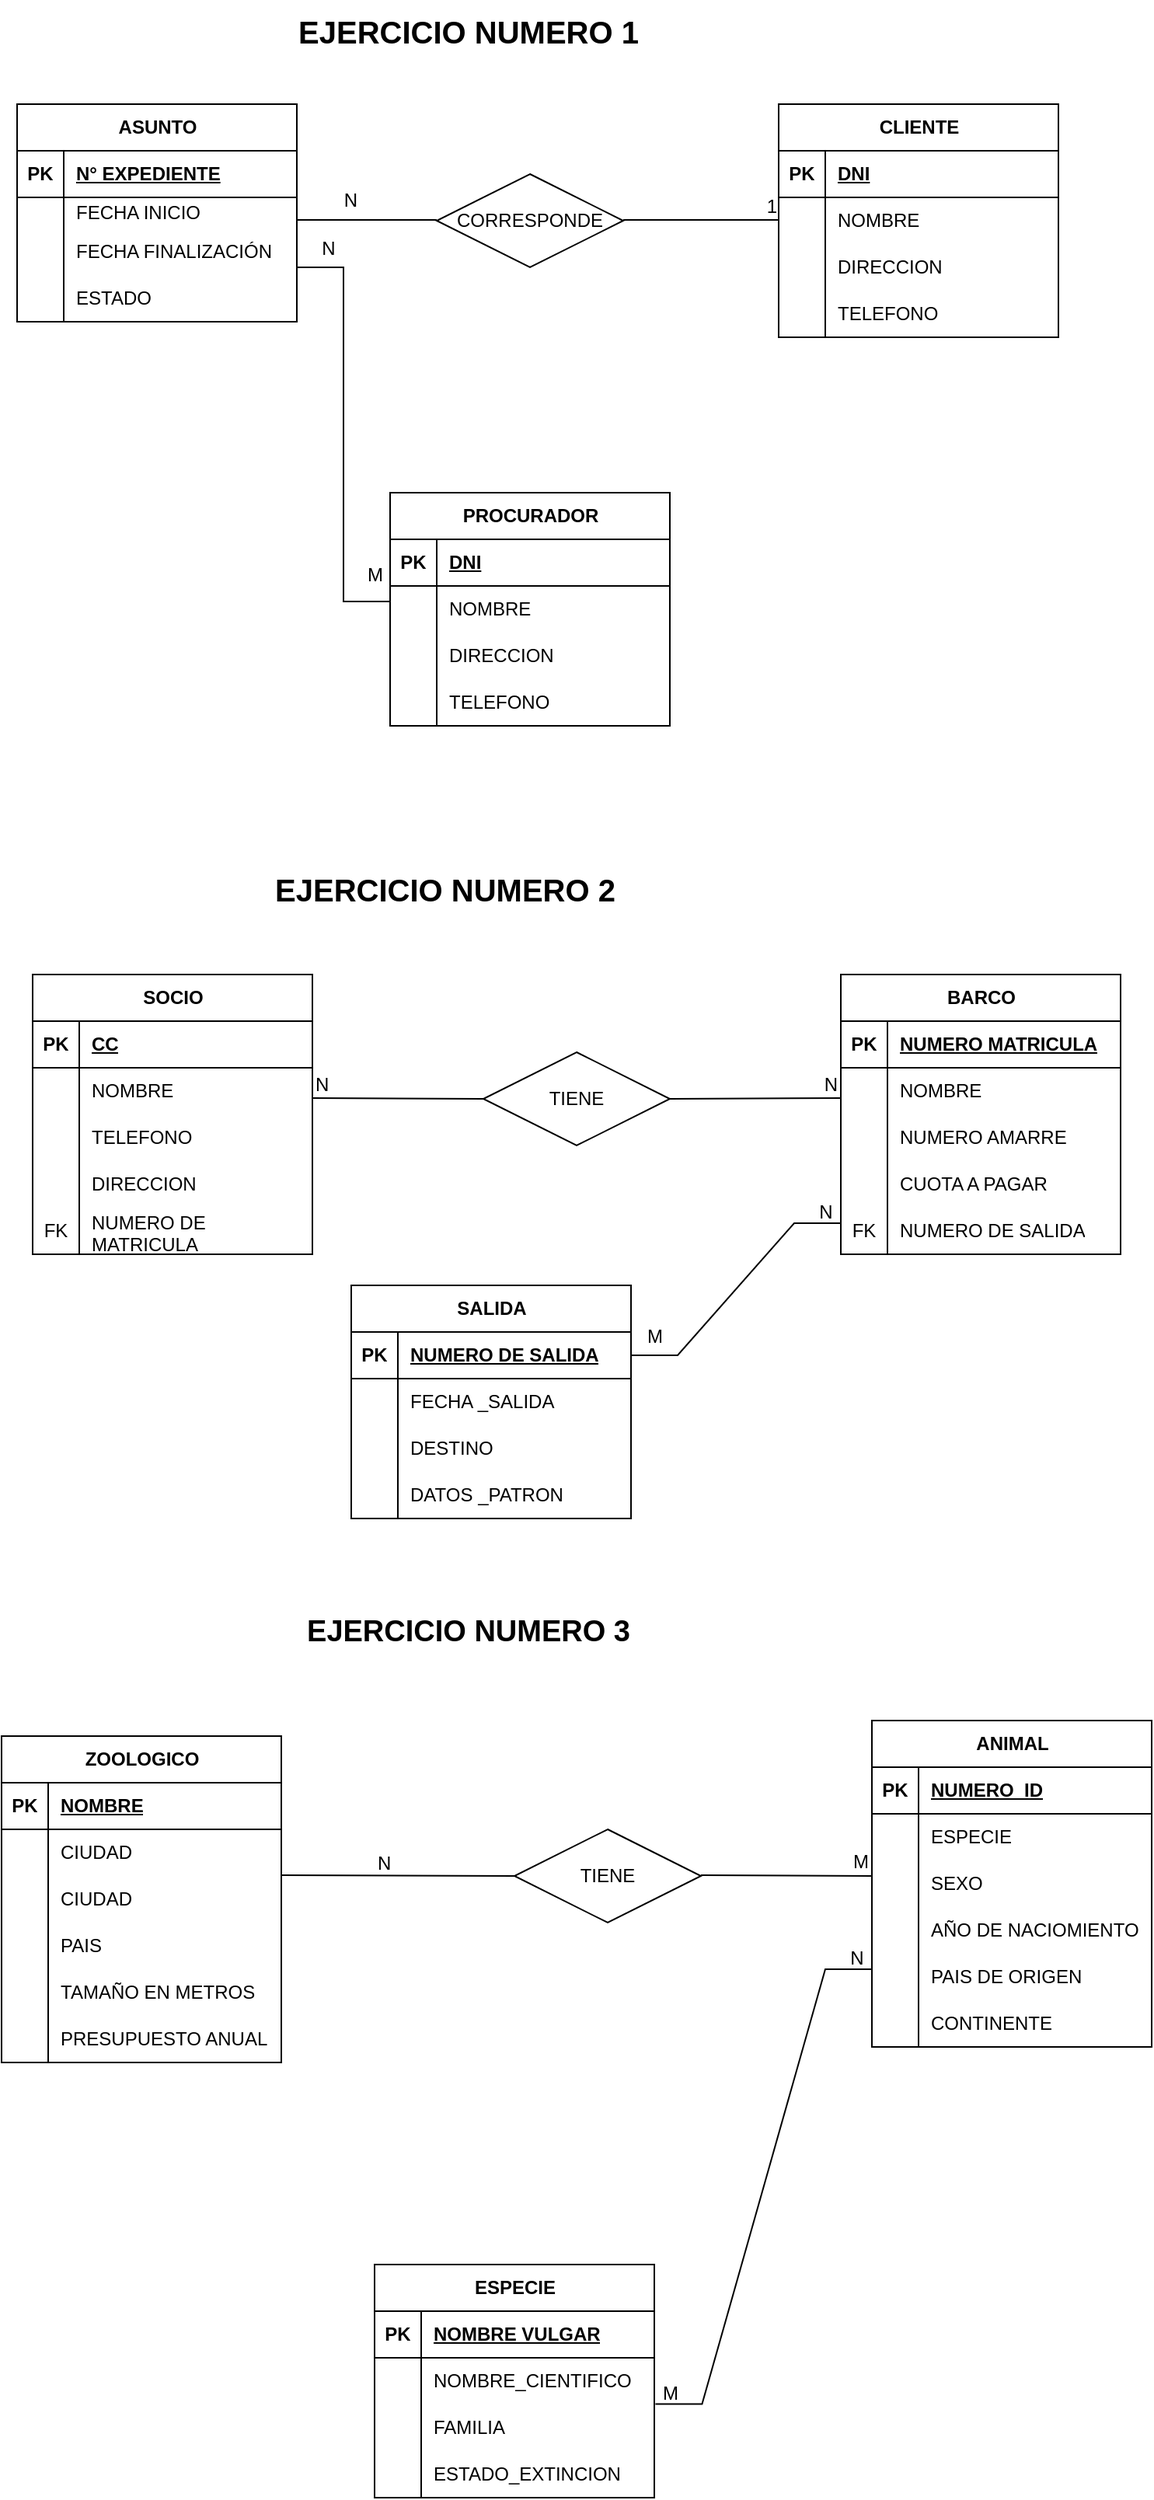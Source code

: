 <mxfile version="21.6.5" type="device">
  <diagram name="Página-1" id="8Vg2BTxRhBIkAAMGXUwK">
    <mxGraphModel dx="1036" dy="654" grid="1" gridSize="10" guides="1" tooltips="1" connect="1" arrows="1" fold="1" page="1" pageScale="1" pageWidth="827" pageHeight="1169" math="0" shadow="0">
      <root>
        <mxCell id="0" />
        <mxCell id="1" parent="0" />
        <mxCell id="9eZMDibTw0C1nm5k71TX-2" value="ASUNTO" style="shape=table;startSize=30;container=1;collapsible=1;childLayout=tableLayout;fixedRows=1;rowLines=0;fontStyle=1;align=center;resizeLast=1;html=1;" vertex="1" parent="1">
          <mxGeometry x="30" y="80" width="180" height="140" as="geometry" />
        </mxCell>
        <mxCell id="9eZMDibTw0C1nm5k71TX-3" value="" style="shape=tableRow;horizontal=0;startSize=0;swimlaneHead=0;swimlaneBody=0;fillColor=none;collapsible=0;dropTarget=0;points=[[0,0.5],[1,0.5]];portConstraint=eastwest;top=0;left=0;right=0;bottom=1;" vertex="1" parent="9eZMDibTw0C1nm5k71TX-2">
          <mxGeometry y="30" width="180" height="30" as="geometry" />
        </mxCell>
        <mxCell id="9eZMDibTw0C1nm5k71TX-4" value="PK" style="shape=partialRectangle;connectable=0;fillColor=none;top=0;left=0;bottom=0;right=0;fontStyle=1;overflow=hidden;whiteSpace=wrap;html=1;" vertex="1" parent="9eZMDibTw0C1nm5k71TX-3">
          <mxGeometry width="30" height="30" as="geometry">
            <mxRectangle width="30" height="30" as="alternateBounds" />
          </mxGeometry>
        </mxCell>
        <mxCell id="9eZMDibTw0C1nm5k71TX-5" value="N° EXPEDIENTE" style="shape=partialRectangle;connectable=0;fillColor=none;top=0;left=0;bottom=0;right=0;align=left;spacingLeft=6;fontStyle=5;overflow=hidden;whiteSpace=wrap;html=1;" vertex="1" parent="9eZMDibTw0C1nm5k71TX-3">
          <mxGeometry x="30" width="150" height="30" as="geometry">
            <mxRectangle width="150" height="30" as="alternateBounds" />
          </mxGeometry>
        </mxCell>
        <mxCell id="9eZMDibTw0C1nm5k71TX-6" value="" style="shape=tableRow;horizontal=0;startSize=0;swimlaneHead=0;swimlaneBody=0;fillColor=none;collapsible=0;dropTarget=0;points=[[0,0.5],[1,0.5]];portConstraint=eastwest;top=0;left=0;right=0;bottom=0;" vertex="1" parent="9eZMDibTw0C1nm5k71TX-2">
          <mxGeometry y="60" width="180" height="20" as="geometry" />
        </mxCell>
        <mxCell id="9eZMDibTw0C1nm5k71TX-7" value="" style="shape=partialRectangle;connectable=0;fillColor=none;top=0;left=0;bottom=0;right=0;editable=1;overflow=hidden;whiteSpace=wrap;html=1;" vertex="1" parent="9eZMDibTw0C1nm5k71TX-6">
          <mxGeometry width="30" height="20" as="geometry">
            <mxRectangle width="30" height="20" as="alternateBounds" />
          </mxGeometry>
        </mxCell>
        <mxCell id="9eZMDibTw0C1nm5k71TX-8" value="FECHA INICIO" style="shape=partialRectangle;connectable=0;fillColor=none;top=0;left=0;bottom=0;right=0;align=left;spacingLeft=6;overflow=hidden;whiteSpace=wrap;html=1;" vertex="1" parent="9eZMDibTw0C1nm5k71TX-6">
          <mxGeometry x="30" width="150" height="20" as="geometry">
            <mxRectangle width="150" height="20" as="alternateBounds" />
          </mxGeometry>
        </mxCell>
        <mxCell id="9eZMDibTw0C1nm5k71TX-9" value="" style="shape=tableRow;horizontal=0;startSize=0;swimlaneHead=0;swimlaneBody=0;fillColor=none;collapsible=0;dropTarget=0;points=[[0,0.5],[1,0.5]];portConstraint=eastwest;top=0;left=0;right=0;bottom=0;" vertex="1" parent="9eZMDibTw0C1nm5k71TX-2">
          <mxGeometry y="80" width="180" height="30" as="geometry" />
        </mxCell>
        <mxCell id="9eZMDibTw0C1nm5k71TX-10" value="" style="shape=partialRectangle;connectable=0;fillColor=none;top=0;left=0;bottom=0;right=0;editable=1;overflow=hidden;whiteSpace=wrap;html=1;" vertex="1" parent="9eZMDibTw0C1nm5k71TX-9">
          <mxGeometry width="30" height="30" as="geometry">
            <mxRectangle width="30" height="30" as="alternateBounds" />
          </mxGeometry>
        </mxCell>
        <mxCell id="9eZMDibTw0C1nm5k71TX-11" value="FECHA FINALIZACIÓN" style="shape=partialRectangle;connectable=0;fillColor=none;top=0;left=0;bottom=0;right=0;align=left;spacingLeft=6;overflow=hidden;whiteSpace=wrap;html=1;" vertex="1" parent="9eZMDibTw0C1nm5k71TX-9">
          <mxGeometry x="30" width="150" height="30" as="geometry">
            <mxRectangle width="150" height="30" as="alternateBounds" />
          </mxGeometry>
        </mxCell>
        <mxCell id="9eZMDibTw0C1nm5k71TX-12" value="" style="shape=tableRow;horizontal=0;startSize=0;swimlaneHead=0;swimlaneBody=0;fillColor=none;collapsible=0;dropTarget=0;points=[[0,0.5],[1,0.5]];portConstraint=eastwest;top=0;left=0;right=0;bottom=0;" vertex="1" parent="9eZMDibTw0C1nm5k71TX-2">
          <mxGeometry y="110" width="180" height="30" as="geometry" />
        </mxCell>
        <mxCell id="9eZMDibTw0C1nm5k71TX-13" value="" style="shape=partialRectangle;connectable=0;fillColor=none;top=0;left=0;bottom=0;right=0;editable=1;overflow=hidden;whiteSpace=wrap;html=1;" vertex="1" parent="9eZMDibTw0C1nm5k71TX-12">
          <mxGeometry width="30" height="30" as="geometry">
            <mxRectangle width="30" height="30" as="alternateBounds" />
          </mxGeometry>
        </mxCell>
        <mxCell id="9eZMDibTw0C1nm5k71TX-14" value="ESTADO" style="shape=partialRectangle;connectable=0;fillColor=none;top=0;left=0;bottom=0;right=0;align=left;spacingLeft=6;overflow=hidden;whiteSpace=wrap;html=1;" vertex="1" parent="9eZMDibTw0C1nm5k71TX-12">
          <mxGeometry x="30" width="150" height="30" as="geometry">
            <mxRectangle width="150" height="30" as="alternateBounds" />
          </mxGeometry>
        </mxCell>
        <mxCell id="9eZMDibTw0C1nm5k71TX-15" value="CORRESPONDE" style="shape=rhombus;perimeter=rhombusPerimeter;whiteSpace=wrap;html=1;align=center;" vertex="1" parent="1">
          <mxGeometry x="300" y="125" width="120" height="60" as="geometry" />
        </mxCell>
        <mxCell id="9eZMDibTw0C1nm5k71TX-16" value="CLIENTE" style="shape=table;startSize=30;container=1;collapsible=1;childLayout=tableLayout;fixedRows=1;rowLines=0;fontStyle=1;align=center;resizeLast=1;html=1;" vertex="1" parent="1">
          <mxGeometry x="520" y="80" width="180" height="150" as="geometry" />
        </mxCell>
        <mxCell id="9eZMDibTw0C1nm5k71TX-17" value="" style="shape=tableRow;horizontal=0;startSize=0;swimlaneHead=0;swimlaneBody=0;fillColor=none;collapsible=0;dropTarget=0;points=[[0,0.5],[1,0.5]];portConstraint=eastwest;top=0;left=0;right=0;bottom=1;" vertex="1" parent="9eZMDibTw0C1nm5k71TX-16">
          <mxGeometry y="30" width="180" height="30" as="geometry" />
        </mxCell>
        <mxCell id="9eZMDibTw0C1nm5k71TX-18" value="PK" style="shape=partialRectangle;connectable=0;fillColor=none;top=0;left=0;bottom=0;right=0;fontStyle=1;overflow=hidden;whiteSpace=wrap;html=1;" vertex="1" parent="9eZMDibTw0C1nm5k71TX-17">
          <mxGeometry width="30" height="30" as="geometry">
            <mxRectangle width="30" height="30" as="alternateBounds" />
          </mxGeometry>
        </mxCell>
        <mxCell id="9eZMDibTw0C1nm5k71TX-19" value="DNI" style="shape=partialRectangle;connectable=0;fillColor=none;top=0;left=0;bottom=0;right=0;align=left;spacingLeft=6;fontStyle=5;overflow=hidden;whiteSpace=wrap;html=1;" vertex="1" parent="9eZMDibTw0C1nm5k71TX-17">
          <mxGeometry x="30" width="150" height="30" as="geometry">
            <mxRectangle width="150" height="30" as="alternateBounds" />
          </mxGeometry>
        </mxCell>
        <mxCell id="9eZMDibTw0C1nm5k71TX-20" value="" style="shape=tableRow;horizontal=0;startSize=0;swimlaneHead=0;swimlaneBody=0;fillColor=none;collapsible=0;dropTarget=0;points=[[0,0.5],[1,0.5]];portConstraint=eastwest;top=0;left=0;right=0;bottom=0;" vertex="1" parent="9eZMDibTw0C1nm5k71TX-16">
          <mxGeometry y="60" width="180" height="30" as="geometry" />
        </mxCell>
        <mxCell id="9eZMDibTw0C1nm5k71TX-21" value="" style="shape=partialRectangle;connectable=0;fillColor=none;top=0;left=0;bottom=0;right=0;editable=1;overflow=hidden;whiteSpace=wrap;html=1;" vertex="1" parent="9eZMDibTw0C1nm5k71TX-20">
          <mxGeometry width="30" height="30" as="geometry">
            <mxRectangle width="30" height="30" as="alternateBounds" />
          </mxGeometry>
        </mxCell>
        <mxCell id="9eZMDibTw0C1nm5k71TX-22" value="NOMBRE" style="shape=partialRectangle;connectable=0;fillColor=none;top=0;left=0;bottom=0;right=0;align=left;spacingLeft=6;overflow=hidden;whiteSpace=wrap;html=1;" vertex="1" parent="9eZMDibTw0C1nm5k71TX-20">
          <mxGeometry x="30" width="150" height="30" as="geometry">
            <mxRectangle width="150" height="30" as="alternateBounds" />
          </mxGeometry>
        </mxCell>
        <mxCell id="9eZMDibTw0C1nm5k71TX-23" value="" style="shape=tableRow;horizontal=0;startSize=0;swimlaneHead=0;swimlaneBody=0;fillColor=none;collapsible=0;dropTarget=0;points=[[0,0.5],[1,0.5]];portConstraint=eastwest;top=0;left=0;right=0;bottom=0;" vertex="1" parent="9eZMDibTw0C1nm5k71TX-16">
          <mxGeometry y="90" width="180" height="30" as="geometry" />
        </mxCell>
        <mxCell id="9eZMDibTw0C1nm5k71TX-24" value="" style="shape=partialRectangle;connectable=0;fillColor=none;top=0;left=0;bottom=0;right=0;editable=1;overflow=hidden;whiteSpace=wrap;html=1;" vertex="1" parent="9eZMDibTw0C1nm5k71TX-23">
          <mxGeometry width="30" height="30" as="geometry">
            <mxRectangle width="30" height="30" as="alternateBounds" />
          </mxGeometry>
        </mxCell>
        <mxCell id="9eZMDibTw0C1nm5k71TX-25" value="DIRECCION" style="shape=partialRectangle;connectable=0;fillColor=none;top=0;left=0;bottom=0;right=0;align=left;spacingLeft=6;overflow=hidden;whiteSpace=wrap;html=1;" vertex="1" parent="9eZMDibTw0C1nm5k71TX-23">
          <mxGeometry x="30" width="150" height="30" as="geometry">
            <mxRectangle width="150" height="30" as="alternateBounds" />
          </mxGeometry>
        </mxCell>
        <mxCell id="9eZMDibTw0C1nm5k71TX-26" value="" style="shape=tableRow;horizontal=0;startSize=0;swimlaneHead=0;swimlaneBody=0;fillColor=none;collapsible=0;dropTarget=0;points=[[0,0.5],[1,0.5]];portConstraint=eastwest;top=0;left=0;right=0;bottom=0;" vertex="1" parent="9eZMDibTw0C1nm5k71TX-16">
          <mxGeometry y="120" width="180" height="30" as="geometry" />
        </mxCell>
        <mxCell id="9eZMDibTw0C1nm5k71TX-27" value="" style="shape=partialRectangle;connectable=0;fillColor=none;top=0;left=0;bottom=0;right=0;editable=1;overflow=hidden;whiteSpace=wrap;html=1;" vertex="1" parent="9eZMDibTw0C1nm5k71TX-26">
          <mxGeometry width="30" height="30" as="geometry">
            <mxRectangle width="30" height="30" as="alternateBounds" />
          </mxGeometry>
        </mxCell>
        <mxCell id="9eZMDibTw0C1nm5k71TX-28" value="TELEFONO" style="shape=partialRectangle;connectable=0;fillColor=none;top=0;left=0;bottom=0;right=0;align=left;spacingLeft=6;overflow=hidden;whiteSpace=wrap;html=1;" vertex="1" parent="9eZMDibTw0C1nm5k71TX-26">
          <mxGeometry x="30" width="150" height="30" as="geometry">
            <mxRectangle width="150" height="30" as="alternateBounds" />
          </mxGeometry>
        </mxCell>
        <mxCell id="9eZMDibTw0C1nm5k71TX-29" value="PROCURADOR" style="shape=table;startSize=30;container=1;collapsible=1;childLayout=tableLayout;fixedRows=1;rowLines=0;fontStyle=1;align=center;resizeLast=1;html=1;" vertex="1" parent="1">
          <mxGeometry x="270" y="330" width="180" height="150" as="geometry" />
        </mxCell>
        <mxCell id="9eZMDibTw0C1nm5k71TX-30" value="" style="shape=tableRow;horizontal=0;startSize=0;swimlaneHead=0;swimlaneBody=0;fillColor=none;collapsible=0;dropTarget=0;points=[[0,0.5],[1,0.5]];portConstraint=eastwest;top=0;left=0;right=0;bottom=1;" vertex="1" parent="9eZMDibTw0C1nm5k71TX-29">
          <mxGeometry y="30" width="180" height="30" as="geometry" />
        </mxCell>
        <mxCell id="9eZMDibTw0C1nm5k71TX-31" value="PK" style="shape=partialRectangle;connectable=0;fillColor=none;top=0;left=0;bottom=0;right=0;fontStyle=1;overflow=hidden;whiteSpace=wrap;html=1;" vertex="1" parent="9eZMDibTw0C1nm5k71TX-30">
          <mxGeometry width="30" height="30" as="geometry">
            <mxRectangle width="30" height="30" as="alternateBounds" />
          </mxGeometry>
        </mxCell>
        <mxCell id="9eZMDibTw0C1nm5k71TX-32" value="DNI" style="shape=partialRectangle;connectable=0;fillColor=none;top=0;left=0;bottom=0;right=0;align=left;spacingLeft=6;fontStyle=5;overflow=hidden;whiteSpace=wrap;html=1;" vertex="1" parent="9eZMDibTw0C1nm5k71TX-30">
          <mxGeometry x="30" width="150" height="30" as="geometry">
            <mxRectangle width="150" height="30" as="alternateBounds" />
          </mxGeometry>
        </mxCell>
        <mxCell id="9eZMDibTw0C1nm5k71TX-33" value="" style="shape=tableRow;horizontal=0;startSize=0;swimlaneHead=0;swimlaneBody=0;fillColor=none;collapsible=0;dropTarget=0;points=[[0,0.5],[1,0.5]];portConstraint=eastwest;top=0;left=0;right=0;bottom=0;" vertex="1" parent="9eZMDibTw0C1nm5k71TX-29">
          <mxGeometry y="60" width="180" height="30" as="geometry" />
        </mxCell>
        <mxCell id="9eZMDibTw0C1nm5k71TX-34" value="" style="shape=partialRectangle;connectable=0;fillColor=none;top=0;left=0;bottom=0;right=0;editable=1;overflow=hidden;whiteSpace=wrap;html=1;" vertex="1" parent="9eZMDibTw0C1nm5k71TX-33">
          <mxGeometry width="30" height="30" as="geometry">
            <mxRectangle width="30" height="30" as="alternateBounds" />
          </mxGeometry>
        </mxCell>
        <mxCell id="9eZMDibTw0C1nm5k71TX-35" value="NOMBRE" style="shape=partialRectangle;connectable=0;fillColor=none;top=0;left=0;bottom=0;right=0;align=left;spacingLeft=6;overflow=hidden;whiteSpace=wrap;html=1;" vertex="1" parent="9eZMDibTw0C1nm5k71TX-33">
          <mxGeometry x="30" width="150" height="30" as="geometry">
            <mxRectangle width="150" height="30" as="alternateBounds" />
          </mxGeometry>
        </mxCell>
        <mxCell id="9eZMDibTw0C1nm5k71TX-36" value="" style="shape=tableRow;horizontal=0;startSize=0;swimlaneHead=0;swimlaneBody=0;fillColor=none;collapsible=0;dropTarget=0;points=[[0,0.5],[1,0.5]];portConstraint=eastwest;top=0;left=0;right=0;bottom=0;" vertex="1" parent="9eZMDibTw0C1nm5k71TX-29">
          <mxGeometry y="90" width="180" height="30" as="geometry" />
        </mxCell>
        <mxCell id="9eZMDibTw0C1nm5k71TX-37" value="" style="shape=partialRectangle;connectable=0;fillColor=none;top=0;left=0;bottom=0;right=0;editable=1;overflow=hidden;whiteSpace=wrap;html=1;" vertex="1" parent="9eZMDibTw0C1nm5k71TX-36">
          <mxGeometry width="30" height="30" as="geometry">
            <mxRectangle width="30" height="30" as="alternateBounds" />
          </mxGeometry>
        </mxCell>
        <mxCell id="9eZMDibTw0C1nm5k71TX-38" value="DIRECCION" style="shape=partialRectangle;connectable=0;fillColor=none;top=0;left=0;bottom=0;right=0;align=left;spacingLeft=6;overflow=hidden;whiteSpace=wrap;html=1;" vertex="1" parent="9eZMDibTw0C1nm5k71TX-36">
          <mxGeometry x="30" width="150" height="30" as="geometry">
            <mxRectangle width="150" height="30" as="alternateBounds" />
          </mxGeometry>
        </mxCell>
        <mxCell id="9eZMDibTw0C1nm5k71TX-39" value="" style="shape=tableRow;horizontal=0;startSize=0;swimlaneHead=0;swimlaneBody=0;fillColor=none;collapsible=0;dropTarget=0;points=[[0,0.5],[1,0.5]];portConstraint=eastwest;top=0;left=0;right=0;bottom=0;" vertex="1" parent="9eZMDibTw0C1nm5k71TX-29">
          <mxGeometry y="120" width="180" height="30" as="geometry" />
        </mxCell>
        <mxCell id="9eZMDibTw0C1nm5k71TX-40" value="" style="shape=partialRectangle;connectable=0;fillColor=none;top=0;left=0;bottom=0;right=0;editable=1;overflow=hidden;whiteSpace=wrap;html=1;" vertex="1" parent="9eZMDibTw0C1nm5k71TX-39">
          <mxGeometry width="30" height="30" as="geometry">
            <mxRectangle width="30" height="30" as="alternateBounds" />
          </mxGeometry>
        </mxCell>
        <mxCell id="9eZMDibTw0C1nm5k71TX-41" value="TELEFONO" style="shape=partialRectangle;connectable=0;fillColor=none;top=0;left=0;bottom=0;right=0;align=left;spacingLeft=6;overflow=hidden;whiteSpace=wrap;html=1;" vertex="1" parent="9eZMDibTw0C1nm5k71TX-39">
          <mxGeometry x="30" width="150" height="30" as="geometry">
            <mxRectangle width="150" height="30" as="alternateBounds" />
          </mxGeometry>
        </mxCell>
        <mxCell id="9eZMDibTw0C1nm5k71TX-45" value="" style="endArrow=none;html=1;rounded=0;" edge="1" parent="1">
          <mxGeometry relative="1" as="geometry">
            <mxPoint x="210" y="154.5" as="sourcePoint" />
            <mxPoint x="300" y="154.5" as="targetPoint" />
          </mxGeometry>
        </mxCell>
        <mxCell id="9eZMDibTw0C1nm5k71TX-46" value="N" style="resizable=0;html=1;whiteSpace=wrap;align=right;verticalAlign=bottom;" connectable="0" vertex="1" parent="9eZMDibTw0C1nm5k71TX-45">
          <mxGeometry x="1" relative="1" as="geometry">
            <mxPoint x="-50" y="-4" as="offset" />
          </mxGeometry>
        </mxCell>
        <mxCell id="9eZMDibTw0C1nm5k71TX-47" value="" style="endArrow=none;html=1;rounded=0;" edge="1" parent="1">
          <mxGeometry relative="1" as="geometry">
            <mxPoint x="420" y="154.5" as="sourcePoint" />
            <mxPoint x="520" y="154.5" as="targetPoint" />
          </mxGeometry>
        </mxCell>
        <mxCell id="9eZMDibTw0C1nm5k71TX-48" value="1" style="resizable=0;html=1;whiteSpace=wrap;align=right;verticalAlign=bottom;" connectable="0" vertex="1" parent="9eZMDibTw0C1nm5k71TX-47">
          <mxGeometry x="1" relative="1" as="geometry" />
        </mxCell>
        <mxCell id="9eZMDibTw0C1nm5k71TX-54" value="" style="edgeStyle=entityRelationEdgeStyle;fontSize=12;html=1;endArrow=none;startArrow=none;rounded=0;exitX=1.02;exitY=0.82;exitDx=0;exitDy=0;exitPerimeter=0;startFill=0;endFill=0;" edge="1" parent="1">
          <mxGeometry width="100" height="100" relative="1" as="geometry">
            <mxPoint x="210.0" y="185.0" as="sourcePoint" />
            <mxPoint x="270" y="400" as="targetPoint" />
            <Array as="points">
              <mxPoint x="226.4" y="175" />
              <mxPoint x="230" y="290" />
              <mxPoint x="240" y="285" />
              <mxPoint x="240" y="395" />
              <mxPoint x="230" y="235" />
              <mxPoint x="230" y="285" />
              <mxPoint x="250" y="395" />
            </Array>
          </mxGeometry>
        </mxCell>
        <mxCell id="9eZMDibTw0C1nm5k71TX-58" value="N" style="text;html=1;align=center;verticalAlign=middle;resizable=0;points=[];autosize=1;strokeColor=none;fillColor=none;" vertex="1" parent="1">
          <mxGeometry x="215" y="158" width="30" height="30" as="geometry" />
        </mxCell>
        <mxCell id="9eZMDibTw0C1nm5k71TX-59" value="M" style="text;html=1;align=center;verticalAlign=middle;resizable=0;points=[];autosize=1;strokeColor=none;fillColor=none;" vertex="1" parent="1">
          <mxGeometry x="245" y="368" width="30" height="30" as="geometry" />
        </mxCell>
        <mxCell id="9eZMDibTw0C1nm5k71TX-61" value="&lt;b style=&quot;font-size: 20px;&quot;&gt;&lt;font style=&quot;font-size: 20px;&quot;&gt;EJERCICIO NUMERO 1&lt;/font&gt;&lt;/b&gt;" style="text;html=1;align=center;verticalAlign=middle;resizable=0;points=[];autosize=1;strokeColor=none;fillColor=none;fontSize=20;" vertex="1" parent="1">
          <mxGeometry x="200" y="13" width="240" height="40" as="geometry" />
        </mxCell>
        <mxCell id="9eZMDibTw0C1nm5k71TX-63" value="&lt;b style=&quot;font-size: 20px;&quot;&gt;&lt;font style=&quot;font-size: 20px;&quot;&gt;EJERCICIO NUMERO 2&lt;/font&gt;&lt;/b&gt;" style="text;html=1;align=center;verticalAlign=middle;resizable=0;points=[];autosize=1;strokeColor=none;fillColor=none;fontSize=20;" vertex="1" parent="1">
          <mxGeometry x="185" y="565" width="240" height="40" as="geometry" />
        </mxCell>
        <mxCell id="9eZMDibTw0C1nm5k71TX-68" value="SOCIO" style="shape=table;startSize=30;container=1;collapsible=1;childLayout=tableLayout;fixedRows=1;rowLines=0;fontStyle=1;align=center;resizeLast=1;html=1;" vertex="1" parent="1">
          <mxGeometry x="40" y="640" width="180" height="180" as="geometry" />
        </mxCell>
        <mxCell id="9eZMDibTw0C1nm5k71TX-69" value="" style="shape=tableRow;horizontal=0;startSize=0;swimlaneHead=0;swimlaneBody=0;fillColor=none;collapsible=0;dropTarget=0;points=[[0,0.5],[1,0.5]];portConstraint=eastwest;top=0;left=0;right=0;bottom=1;" vertex="1" parent="9eZMDibTw0C1nm5k71TX-68">
          <mxGeometry y="30" width="180" height="30" as="geometry" />
        </mxCell>
        <mxCell id="9eZMDibTw0C1nm5k71TX-70" value="PK" style="shape=partialRectangle;connectable=0;fillColor=none;top=0;left=0;bottom=0;right=0;fontStyle=1;overflow=hidden;whiteSpace=wrap;html=1;" vertex="1" parent="9eZMDibTw0C1nm5k71TX-69">
          <mxGeometry width="30" height="30" as="geometry">
            <mxRectangle width="30" height="30" as="alternateBounds" />
          </mxGeometry>
        </mxCell>
        <mxCell id="9eZMDibTw0C1nm5k71TX-71" value="CC" style="shape=partialRectangle;connectable=0;fillColor=none;top=0;left=0;bottom=0;right=0;align=left;spacingLeft=6;fontStyle=5;overflow=hidden;whiteSpace=wrap;html=1;" vertex="1" parent="9eZMDibTw0C1nm5k71TX-69">
          <mxGeometry x="30" width="150" height="30" as="geometry">
            <mxRectangle width="150" height="30" as="alternateBounds" />
          </mxGeometry>
        </mxCell>
        <mxCell id="9eZMDibTw0C1nm5k71TX-72" value="" style="shape=tableRow;horizontal=0;startSize=0;swimlaneHead=0;swimlaneBody=0;fillColor=none;collapsible=0;dropTarget=0;points=[[0,0.5],[1,0.5]];portConstraint=eastwest;top=0;left=0;right=0;bottom=0;" vertex="1" parent="9eZMDibTw0C1nm5k71TX-68">
          <mxGeometry y="60" width="180" height="30" as="geometry" />
        </mxCell>
        <mxCell id="9eZMDibTw0C1nm5k71TX-73" value="" style="shape=partialRectangle;connectable=0;fillColor=none;top=0;left=0;bottom=0;right=0;editable=1;overflow=hidden;whiteSpace=wrap;html=1;" vertex="1" parent="9eZMDibTw0C1nm5k71TX-72">
          <mxGeometry width="30" height="30" as="geometry">
            <mxRectangle width="30" height="30" as="alternateBounds" />
          </mxGeometry>
        </mxCell>
        <mxCell id="9eZMDibTw0C1nm5k71TX-74" value="NOMBRE" style="shape=partialRectangle;connectable=0;fillColor=none;top=0;left=0;bottom=0;right=0;align=left;spacingLeft=6;overflow=hidden;whiteSpace=wrap;html=1;" vertex="1" parent="9eZMDibTw0C1nm5k71TX-72">
          <mxGeometry x="30" width="150" height="30" as="geometry">
            <mxRectangle width="150" height="30" as="alternateBounds" />
          </mxGeometry>
        </mxCell>
        <mxCell id="9eZMDibTw0C1nm5k71TX-75" value="" style="shape=tableRow;horizontal=0;startSize=0;swimlaneHead=0;swimlaneBody=0;fillColor=none;collapsible=0;dropTarget=0;points=[[0,0.5],[1,0.5]];portConstraint=eastwest;top=0;left=0;right=0;bottom=0;" vertex="1" parent="9eZMDibTw0C1nm5k71TX-68">
          <mxGeometry y="90" width="180" height="30" as="geometry" />
        </mxCell>
        <mxCell id="9eZMDibTw0C1nm5k71TX-76" value="" style="shape=partialRectangle;connectable=0;fillColor=none;top=0;left=0;bottom=0;right=0;editable=1;overflow=hidden;whiteSpace=wrap;html=1;" vertex="1" parent="9eZMDibTw0C1nm5k71TX-75">
          <mxGeometry width="30" height="30" as="geometry">
            <mxRectangle width="30" height="30" as="alternateBounds" />
          </mxGeometry>
        </mxCell>
        <mxCell id="9eZMDibTw0C1nm5k71TX-77" value="TELEFONO" style="shape=partialRectangle;connectable=0;fillColor=none;top=0;left=0;bottom=0;right=0;align=left;spacingLeft=6;overflow=hidden;whiteSpace=wrap;html=1;" vertex="1" parent="9eZMDibTw0C1nm5k71TX-75">
          <mxGeometry x="30" width="150" height="30" as="geometry">
            <mxRectangle width="150" height="30" as="alternateBounds" />
          </mxGeometry>
        </mxCell>
        <mxCell id="9eZMDibTw0C1nm5k71TX-124" value="" style="shape=tableRow;horizontal=0;startSize=0;swimlaneHead=0;swimlaneBody=0;fillColor=none;collapsible=0;dropTarget=0;points=[[0,0.5],[1,0.5]];portConstraint=eastwest;top=0;left=0;right=0;bottom=0;" vertex="1" parent="9eZMDibTw0C1nm5k71TX-68">
          <mxGeometry y="120" width="180" height="30" as="geometry" />
        </mxCell>
        <mxCell id="9eZMDibTw0C1nm5k71TX-125" value="" style="shape=partialRectangle;connectable=0;fillColor=none;top=0;left=0;bottom=0;right=0;editable=1;overflow=hidden;whiteSpace=wrap;html=1;" vertex="1" parent="9eZMDibTw0C1nm5k71TX-124">
          <mxGeometry width="30" height="30" as="geometry">
            <mxRectangle width="30" height="30" as="alternateBounds" />
          </mxGeometry>
        </mxCell>
        <mxCell id="9eZMDibTw0C1nm5k71TX-126" value="DIRECCION&lt;br&gt;" style="shape=partialRectangle;connectable=0;fillColor=none;top=0;left=0;bottom=0;right=0;align=left;spacingLeft=6;overflow=hidden;whiteSpace=wrap;html=1;" vertex="1" parent="9eZMDibTw0C1nm5k71TX-124">
          <mxGeometry x="30" width="150" height="30" as="geometry">
            <mxRectangle width="150" height="30" as="alternateBounds" />
          </mxGeometry>
        </mxCell>
        <mxCell id="9eZMDibTw0C1nm5k71TX-78" value="" style="shape=tableRow;horizontal=0;startSize=0;swimlaneHead=0;swimlaneBody=0;fillColor=none;collapsible=0;dropTarget=0;points=[[0,0.5],[1,0.5]];portConstraint=eastwest;top=0;left=0;right=0;bottom=0;" vertex="1" parent="9eZMDibTw0C1nm5k71TX-68">
          <mxGeometry y="150" width="180" height="30" as="geometry" />
        </mxCell>
        <mxCell id="9eZMDibTw0C1nm5k71TX-79" value="FK" style="shape=partialRectangle;connectable=0;fillColor=none;top=0;left=0;bottom=0;right=0;editable=1;overflow=hidden;whiteSpace=wrap;html=1;" vertex="1" parent="9eZMDibTw0C1nm5k71TX-78">
          <mxGeometry width="30" height="30" as="geometry">
            <mxRectangle width="30" height="30" as="alternateBounds" />
          </mxGeometry>
        </mxCell>
        <mxCell id="9eZMDibTw0C1nm5k71TX-80" value="NUMERO DE MATRICULA" style="shape=partialRectangle;connectable=0;fillColor=none;top=0;left=0;bottom=0;right=0;align=left;spacingLeft=6;overflow=hidden;whiteSpace=wrap;html=1;" vertex="1" parent="9eZMDibTw0C1nm5k71TX-78">
          <mxGeometry x="30" width="150" height="30" as="geometry">
            <mxRectangle width="150" height="30" as="alternateBounds" />
          </mxGeometry>
        </mxCell>
        <mxCell id="9eZMDibTw0C1nm5k71TX-81" value="BARCO" style="shape=table;startSize=30;container=1;collapsible=1;childLayout=tableLayout;fixedRows=1;rowLines=0;fontStyle=1;align=center;resizeLast=1;html=1;" vertex="1" parent="1">
          <mxGeometry x="560" y="640" width="180" height="180" as="geometry" />
        </mxCell>
        <mxCell id="9eZMDibTw0C1nm5k71TX-82" value="" style="shape=tableRow;horizontal=0;startSize=0;swimlaneHead=0;swimlaneBody=0;fillColor=none;collapsible=0;dropTarget=0;points=[[0,0.5],[1,0.5]];portConstraint=eastwest;top=0;left=0;right=0;bottom=1;" vertex="1" parent="9eZMDibTw0C1nm5k71TX-81">
          <mxGeometry y="30" width="180" height="30" as="geometry" />
        </mxCell>
        <mxCell id="9eZMDibTw0C1nm5k71TX-83" value="PK" style="shape=partialRectangle;connectable=0;fillColor=none;top=0;left=0;bottom=0;right=0;fontStyle=1;overflow=hidden;whiteSpace=wrap;html=1;" vertex="1" parent="9eZMDibTw0C1nm5k71TX-82">
          <mxGeometry width="30" height="30" as="geometry">
            <mxRectangle width="30" height="30" as="alternateBounds" />
          </mxGeometry>
        </mxCell>
        <mxCell id="9eZMDibTw0C1nm5k71TX-84" value="NUMERO MATRICULA" style="shape=partialRectangle;connectable=0;fillColor=none;top=0;left=0;bottom=0;right=0;align=left;spacingLeft=6;fontStyle=5;overflow=hidden;whiteSpace=wrap;html=1;" vertex="1" parent="9eZMDibTw0C1nm5k71TX-82">
          <mxGeometry x="30" width="150" height="30" as="geometry">
            <mxRectangle width="150" height="30" as="alternateBounds" />
          </mxGeometry>
        </mxCell>
        <mxCell id="9eZMDibTw0C1nm5k71TX-85" value="" style="shape=tableRow;horizontal=0;startSize=0;swimlaneHead=0;swimlaneBody=0;fillColor=none;collapsible=0;dropTarget=0;points=[[0,0.5],[1,0.5]];portConstraint=eastwest;top=0;left=0;right=0;bottom=0;" vertex="1" parent="9eZMDibTw0C1nm5k71TX-81">
          <mxGeometry y="60" width="180" height="30" as="geometry" />
        </mxCell>
        <mxCell id="9eZMDibTw0C1nm5k71TX-86" value="" style="shape=partialRectangle;connectable=0;fillColor=none;top=0;left=0;bottom=0;right=0;editable=1;overflow=hidden;whiteSpace=wrap;html=1;" vertex="1" parent="9eZMDibTw0C1nm5k71TX-85">
          <mxGeometry width="30" height="30" as="geometry">
            <mxRectangle width="30" height="30" as="alternateBounds" />
          </mxGeometry>
        </mxCell>
        <mxCell id="9eZMDibTw0C1nm5k71TX-87" value="NOMBRE" style="shape=partialRectangle;connectable=0;fillColor=none;top=0;left=0;bottom=0;right=0;align=left;spacingLeft=6;overflow=hidden;whiteSpace=wrap;html=1;" vertex="1" parent="9eZMDibTw0C1nm5k71TX-85">
          <mxGeometry x="30" width="150" height="30" as="geometry">
            <mxRectangle width="150" height="30" as="alternateBounds" />
          </mxGeometry>
        </mxCell>
        <mxCell id="9eZMDibTw0C1nm5k71TX-88" value="" style="shape=tableRow;horizontal=0;startSize=0;swimlaneHead=0;swimlaneBody=0;fillColor=none;collapsible=0;dropTarget=0;points=[[0,0.5],[1,0.5]];portConstraint=eastwest;top=0;left=0;right=0;bottom=0;" vertex="1" parent="9eZMDibTw0C1nm5k71TX-81">
          <mxGeometry y="90" width="180" height="30" as="geometry" />
        </mxCell>
        <mxCell id="9eZMDibTw0C1nm5k71TX-89" value="" style="shape=partialRectangle;connectable=0;fillColor=none;top=0;left=0;bottom=0;right=0;editable=1;overflow=hidden;whiteSpace=wrap;html=1;" vertex="1" parent="9eZMDibTw0C1nm5k71TX-88">
          <mxGeometry width="30" height="30" as="geometry">
            <mxRectangle width="30" height="30" as="alternateBounds" />
          </mxGeometry>
        </mxCell>
        <mxCell id="9eZMDibTw0C1nm5k71TX-90" value="NUMERO AMARRE" style="shape=partialRectangle;connectable=0;fillColor=none;top=0;left=0;bottom=0;right=0;align=left;spacingLeft=6;overflow=hidden;whiteSpace=wrap;html=1;" vertex="1" parent="9eZMDibTw0C1nm5k71TX-88">
          <mxGeometry x="30" width="150" height="30" as="geometry">
            <mxRectangle width="150" height="30" as="alternateBounds" />
          </mxGeometry>
        </mxCell>
        <mxCell id="9eZMDibTw0C1nm5k71TX-127" value="" style="shape=tableRow;horizontal=0;startSize=0;swimlaneHead=0;swimlaneBody=0;fillColor=none;collapsible=0;dropTarget=0;points=[[0,0.5],[1,0.5]];portConstraint=eastwest;top=0;left=0;right=0;bottom=0;" vertex="1" parent="9eZMDibTw0C1nm5k71TX-81">
          <mxGeometry y="120" width="180" height="30" as="geometry" />
        </mxCell>
        <mxCell id="9eZMDibTw0C1nm5k71TX-128" value="" style="shape=partialRectangle;connectable=0;fillColor=none;top=0;left=0;bottom=0;right=0;editable=1;overflow=hidden;whiteSpace=wrap;html=1;" vertex="1" parent="9eZMDibTw0C1nm5k71TX-127">
          <mxGeometry width="30" height="30" as="geometry">
            <mxRectangle width="30" height="30" as="alternateBounds" />
          </mxGeometry>
        </mxCell>
        <mxCell id="9eZMDibTw0C1nm5k71TX-129" value="CUOTA A PAGAR" style="shape=partialRectangle;connectable=0;fillColor=none;top=0;left=0;bottom=0;right=0;align=left;spacingLeft=6;overflow=hidden;whiteSpace=wrap;html=1;" vertex="1" parent="9eZMDibTw0C1nm5k71TX-127">
          <mxGeometry x="30" width="150" height="30" as="geometry">
            <mxRectangle width="150" height="30" as="alternateBounds" />
          </mxGeometry>
        </mxCell>
        <mxCell id="9eZMDibTw0C1nm5k71TX-91" value="" style="shape=tableRow;horizontal=0;startSize=0;swimlaneHead=0;swimlaneBody=0;fillColor=none;collapsible=0;dropTarget=0;points=[[0,0.5],[1,0.5]];portConstraint=eastwest;top=0;left=0;right=0;bottom=0;" vertex="1" parent="9eZMDibTw0C1nm5k71TX-81">
          <mxGeometry y="150" width="180" height="30" as="geometry" />
        </mxCell>
        <mxCell id="9eZMDibTw0C1nm5k71TX-92" value="FK" style="shape=partialRectangle;connectable=0;fillColor=none;top=0;left=0;bottom=0;right=0;editable=1;overflow=hidden;whiteSpace=wrap;html=1;" vertex="1" parent="9eZMDibTw0C1nm5k71TX-91">
          <mxGeometry width="30" height="30" as="geometry">
            <mxRectangle width="30" height="30" as="alternateBounds" />
          </mxGeometry>
        </mxCell>
        <mxCell id="9eZMDibTw0C1nm5k71TX-93" value="NUMERO DE SALIDA" style="shape=partialRectangle;connectable=0;fillColor=none;top=0;left=0;bottom=0;right=0;align=left;spacingLeft=6;overflow=hidden;whiteSpace=wrap;html=1;" vertex="1" parent="9eZMDibTw0C1nm5k71TX-91">
          <mxGeometry x="30" width="150" height="30" as="geometry">
            <mxRectangle width="150" height="30" as="alternateBounds" />
          </mxGeometry>
        </mxCell>
        <mxCell id="9eZMDibTw0C1nm5k71TX-107" value="SALIDA" style="shape=table;startSize=30;container=1;collapsible=1;childLayout=tableLayout;fixedRows=1;rowLines=0;fontStyle=1;align=center;resizeLast=1;html=1;" vertex="1" parent="1">
          <mxGeometry x="245" y="840" width="180" height="150" as="geometry" />
        </mxCell>
        <mxCell id="9eZMDibTw0C1nm5k71TX-108" value="" style="shape=tableRow;horizontal=0;startSize=0;swimlaneHead=0;swimlaneBody=0;fillColor=none;collapsible=0;dropTarget=0;points=[[0,0.5],[1,0.5]];portConstraint=eastwest;top=0;left=0;right=0;bottom=1;" vertex="1" parent="9eZMDibTw0C1nm5k71TX-107">
          <mxGeometry y="30" width="180" height="30" as="geometry" />
        </mxCell>
        <mxCell id="9eZMDibTw0C1nm5k71TX-109" value="PK" style="shape=partialRectangle;connectable=0;fillColor=none;top=0;left=0;bottom=0;right=0;fontStyle=1;overflow=hidden;whiteSpace=wrap;html=1;" vertex="1" parent="9eZMDibTw0C1nm5k71TX-108">
          <mxGeometry width="30" height="30" as="geometry">
            <mxRectangle width="30" height="30" as="alternateBounds" />
          </mxGeometry>
        </mxCell>
        <mxCell id="9eZMDibTw0C1nm5k71TX-110" value="NUMERO DE SALIDA" style="shape=partialRectangle;connectable=0;fillColor=none;top=0;left=0;bottom=0;right=0;align=left;spacingLeft=6;fontStyle=5;overflow=hidden;whiteSpace=wrap;html=1;" vertex="1" parent="9eZMDibTw0C1nm5k71TX-108">
          <mxGeometry x="30" width="150" height="30" as="geometry">
            <mxRectangle width="150" height="30" as="alternateBounds" />
          </mxGeometry>
        </mxCell>
        <mxCell id="9eZMDibTw0C1nm5k71TX-111" value="" style="shape=tableRow;horizontal=0;startSize=0;swimlaneHead=0;swimlaneBody=0;fillColor=none;collapsible=0;dropTarget=0;points=[[0,0.5],[1,0.5]];portConstraint=eastwest;top=0;left=0;right=0;bottom=0;" vertex="1" parent="9eZMDibTw0C1nm5k71TX-107">
          <mxGeometry y="60" width="180" height="30" as="geometry" />
        </mxCell>
        <mxCell id="9eZMDibTw0C1nm5k71TX-112" value="" style="shape=partialRectangle;connectable=0;fillColor=none;top=0;left=0;bottom=0;right=0;editable=1;overflow=hidden;whiteSpace=wrap;html=1;" vertex="1" parent="9eZMDibTw0C1nm5k71TX-111">
          <mxGeometry width="30" height="30" as="geometry">
            <mxRectangle width="30" height="30" as="alternateBounds" />
          </mxGeometry>
        </mxCell>
        <mxCell id="9eZMDibTw0C1nm5k71TX-113" value="FECHA _SALIDA" style="shape=partialRectangle;connectable=0;fillColor=none;top=0;left=0;bottom=0;right=0;align=left;spacingLeft=6;overflow=hidden;whiteSpace=wrap;html=1;" vertex="1" parent="9eZMDibTw0C1nm5k71TX-111">
          <mxGeometry x="30" width="150" height="30" as="geometry">
            <mxRectangle width="150" height="30" as="alternateBounds" />
          </mxGeometry>
        </mxCell>
        <mxCell id="9eZMDibTw0C1nm5k71TX-114" value="" style="shape=tableRow;horizontal=0;startSize=0;swimlaneHead=0;swimlaneBody=0;fillColor=none;collapsible=0;dropTarget=0;points=[[0,0.5],[1,0.5]];portConstraint=eastwest;top=0;left=0;right=0;bottom=0;" vertex="1" parent="9eZMDibTw0C1nm5k71TX-107">
          <mxGeometry y="90" width="180" height="30" as="geometry" />
        </mxCell>
        <mxCell id="9eZMDibTw0C1nm5k71TX-115" value="" style="shape=partialRectangle;connectable=0;fillColor=none;top=0;left=0;bottom=0;right=0;editable=1;overflow=hidden;whiteSpace=wrap;html=1;" vertex="1" parent="9eZMDibTw0C1nm5k71TX-114">
          <mxGeometry width="30" height="30" as="geometry">
            <mxRectangle width="30" height="30" as="alternateBounds" />
          </mxGeometry>
        </mxCell>
        <mxCell id="9eZMDibTw0C1nm5k71TX-116" value="DESTINO" style="shape=partialRectangle;connectable=0;fillColor=none;top=0;left=0;bottom=0;right=0;align=left;spacingLeft=6;overflow=hidden;whiteSpace=wrap;html=1;" vertex="1" parent="9eZMDibTw0C1nm5k71TX-114">
          <mxGeometry x="30" width="150" height="30" as="geometry">
            <mxRectangle width="150" height="30" as="alternateBounds" />
          </mxGeometry>
        </mxCell>
        <mxCell id="9eZMDibTw0C1nm5k71TX-117" value="" style="shape=tableRow;horizontal=0;startSize=0;swimlaneHead=0;swimlaneBody=0;fillColor=none;collapsible=0;dropTarget=0;points=[[0,0.5],[1,0.5]];portConstraint=eastwest;top=0;left=0;right=0;bottom=0;" vertex="1" parent="9eZMDibTw0C1nm5k71TX-107">
          <mxGeometry y="120" width="180" height="30" as="geometry" />
        </mxCell>
        <mxCell id="9eZMDibTw0C1nm5k71TX-118" value="" style="shape=partialRectangle;connectable=0;fillColor=none;top=0;left=0;bottom=0;right=0;editable=1;overflow=hidden;whiteSpace=wrap;html=1;" vertex="1" parent="9eZMDibTw0C1nm5k71TX-117">
          <mxGeometry width="30" height="30" as="geometry">
            <mxRectangle width="30" height="30" as="alternateBounds" />
          </mxGeometry>
        </mxCell>
        <mxCell id="9eZMDibTw0C1nm5k71TX-119" value="DATOS _PATRON" style="shape=partialRectangle;connectable=0;fillColor=none;top=0;left=0;bottom=0;right=0;align=left;spacingLeft=6;overflow=hidden;whiteSpace=wrap;html=1;" vertex="1" parent="9eZMDibTw0C1nm5k71TX-117">
          <mxGeometry x="30" width="150" height="30" as="geometry">
            <mxRectangle width="150" height="30" as="alternateBounds" />
          </mxGeometry>
        </mxCell>
        <mxCell id="9eZMDibTw0C1nm5k71TX-130" value="TIENE" style="shape=rhombus;perimeter=rhombusPerimeter;whiteSpace=wrap;html=1;align=center;" vertex="1" parent="1">
          <mxGeometry x="330" y="690" width="120" height="60" as="geometry" />
        </mxCell>
        <mxCell id="9eZMDibTw0C1nm5k71TX-132" value="" style="endArrow=none;html=1;rounded=0;" edge="1" parent="1">
          <mxGeometry relative="1" as="geometry">
            <mxPoint x="220" y="719.5" as="sourcePoint" />
            <mxPoint x="330" y="720" as="targetPoint" />
          </mxGeometry>
        </mxCell>
        <mxCell id="9eZMDibTw0C1nm5k71TX-133" value="N" style="resizable=0;html=1;whiteSpace=wrap;align=left;verticalAlign=bottom;" connectable="0" vertex="1" parent="9eZMDibTw0C1nm5k71TX-132">
          <mxGeometry x="-1" relative="1" as="geometry" />
        </mxCell>
        <mxCell id="9eZMDibTw0C1nm5k71TX-135" value="" style="endArrow=none;html=1;rounded=0;" edge="1" parent="1">
          <mxGeometry relative="1" as="geometry">
            <mxPoint x="450" y="720" as="sourcePoint" />
            <mxPoint x="560" y="719.5" as="targetPoint" />
          </mxGeometry>
        </mxCell>
        <mxCell id="9eZMDibTw0C1nm5k71TX-136" value="N" style="resizable=0;html=1;whiteSpace=wrap;align=right;verticalAlign=bottom;" connectable="0" vertex="1" parent="9eZMDibTw0C1nm5k71TX-135">
          <mxGeometry x="1" relative="1" as="geometry" />
        </mxCell>
        <mxCell id="9eZMDibTw0C1nm5k71TX-137" value="" style="edgeStyle=entityRelationEdgeStyle;fontSize=12;html=1;endArrow=none;rounded=0;exitX=1;exitY=0.5;exitDx=0;exitDy=0;endFill=0;" edge="1" parent="1" source="9eZMDibTw0C1nm5k71TX-108">
          <mxGeometry width="100" height="100" relative="1" as="geometry">
            <mxPoint x="460" y="900" as="sourcePoint" />
            <mxPoint x="560" y="800" as="targetPoint" />
          </mxGeometry>
        </mxCell>
        <mxCell id="9eZMDibTw0C1nm5k71TX-138" value="N" style="text;html=1;align=center;verticalAlign=middle;resizable=0;points=[];autosize=1;strokeColor=none;fillColor=none;" vertex="1" parent="1">
          <mxGeometry x="535" y="778" width="30" height="30" as="geometry" />
        </mxCell>
        <mxCell id="9eZMDibTw0C1nm5k71TX-139" value="M" style="text;html=1;align=center;verticalAlign=middle;resizable=0;points=[];autosize=1;strokeColor=none;fillColor=none;" vertex="1" parent="1">
          <mxGeometry x="425" y="858" width="30" height="30" as="geometry" />
        </mxCell>
        <mxCell id="9eZMDibTw0C1nm5k71TX-140" value="&lt;b&gt;&lt;font style=&quot;font-size: 19px;&quot;&gt;EJERCICIO NUMERO 3&lt;/font&gt;&lt;/b&gt;" style="text;html=1;align=center;verticalAlign=middle;resizable=0;points=[];autosize=1;strokeColor=none;fillColor=none;" vertex="1" parent="1">
          <mxGeometry x="205" y="1043" width="230" height="40" as="geometry" />
        </mxCell>
        <mxCell id="9eZMDibTw0C1nm5k71TX-141" value="ZOOLOGICO" style="shape=table;startSize=30;container=1;collapsible=1;childLayout=tableLayout;fixedRows=1;rowLines=0;fontStyle=1;align=center;resizeLast=1;html=1;" vertex="1" parent="1">
          <mxGeometry x="20" y="1130" width="180" height="210" as="geometry" />
        </mxCell>
        <mxCell id="9eZMDibTw0C1nm5k71TX-142" value="" style="shape=tableRow;horizontal=0;startSize=0;swimlaneHead=0;swimlaneBody=0;fillColor=none;collapsible=0;dropTarget=0;points=[[0,0.5],[1,0.5]];portConstraint=eastwest;top=0;left=0;right=0;bottom=1;" vertex="1" parent="9eZMDibTw0C1nm5k71TX-141">
          <mxGeometry y="30" width="180" height="30" as="geometry" />
        </mxCell>
        <mxCell id="9eZMDibTw0C1nm5k71TX-143" value="PK" style="shape=partialRectangle;connectable=0;fillColor=none;top=0;left=0;bottom=0;right=0;fontStyle=1;overflow=hidden;whiteSpace=wrap;html=1;" vertex="1" parent="9eZMDibTw0C1nm5k71TX-142">
          <mxGeometry width="30" height="30" as="geometry">
            <mxRectangle width="30" height="30" as="alternateBounds" />
          </mxGeometry>
        </mxCell>
        <mxCell id="9eZMDibTw0C1nm5k71TX-144" value="NOMBRE" style="shape=partialRectangle;connectable=0;fillColor=none;top=0;left=0;bottom=0;right=0;align=left;spacingLeft=6;fontStyle=5;overflow=hidden;whiteSpace=wrap;html=1;" vertex="1" parent="9eZMDibTw0C1nm5k71TX-142">
          <mxGeometry x="30" width="150" height="30" as="geometry">
            <mxRectangle width="150" height="30" as="alternateBounds" />
          </mxGeometry>
        </mxCell>
        <mxCell id="9eZMDibTw0C1nm5k71TX-145" value="" style="shape=tableRow;horizontal=0;startSize=0;swimlaneHead=0;swimlaneBody=0;fillColor=none;collapsible=0;dropTarget=0;points=[[0,0.5],[1,0.5]];portConstraint=eastwest;top=0;left=0;right=0;bottom=0;" vertex="1" parent="9eZMDibTw0C1nm5k71TX-141">
          <mxGeometry y="60" width="180" height="30" as="geometry" />
        </mxCell>
        <mxCell id="9eZMDibTw0C1nm5k71TX-146" value="" style="shape=partialRectangle;connectable=0;fillColor=none;top=0;left=0;bottom=0;right=0;editable=1;overflow=hidden;whiteSpace=wrap;html=1;" vertex="1" parent="9eZMDibTw0C1nm5k71TX-145">
          <mxGeometry width="30" height="30" as="geometry">
            <mxRectangle width="30" height="30" as="alternateBounds" />
          </mxGeometry>
        </mxCell>
        <mxCell id="9eZMDibTw0C1nm5k71TX-147" value="CIUDAD" style="shape=partialRectangle;connectable=0;fillColor=none;top=0;left=0;bottom=0;right=0;align=left;spacingLeft=6;overflow=hidden;whiteSpace=wrap;html=1;" vertex="1" parent="9eZMDibTw0C1nm5k71TX-145">
          <mxGeometry x="30" width="150" height="30" as="geometry">
            <mxRectangle width="150" height="30" as="alternateBounds" />
          </mxGeometry>
        </mxCell>
        <mxCell id="9eZMDibTw0C1nm5k71TX-196" value="" style="shape=tableRow;horizontal=0;startSize=0;swimlaneHead=0;swimlaneBody=0;fillColor=none;collapsible=0;dropTarget=0;points=[[0,0.5],[1,0.5]];portConstraint=eastwest;top=0;left=0;right=0;bottom=0;" vertex="1" parent="9eZMDibTw0C1nm5k71TX-141">
          <mxGeometry y="90" width="180" height="30" as="geometry" />
        </mxCell>
        <mxCell id="9eZMDibTw0C1nm5k71TX-197" value="" style="shape=partialRectangle;connectable=0;fillColor=none;top=0;left=0;bottom=0;right=0;editable=1;overflow=hidden;whiteSpace=wrap;html=1;" vertex="1" parent="9eZMDibTw0C1nm5k71TX-196">
          <mxGeometry width="30" height="30" as="geometry">
            <mxRectangle width="30" height="30" as="alternateBounds" />
          </mxGeometry>
        </mxCell>
        <mxCell id="9eZMDibTw0C1nm5k71TX-198" value="CIUDAD" style="shape=partialRectangle;connectable=0;fillColor=none;top=0;left=0;bottom=0;right=0;align=left;spacingLeft=6;overflow=hidden;whiteSpace=wrap;html=1;" vertex="1" parent="9eZMDibTw0C1nm5k71TX-196">
          <mxGeometry x="30" width="150" height="30" as="geometry">
            <mxRectangle width="150" height="30" as="alternateBounds" />
          </mxGeometry>
        </mxCell>
        <mxCell id="9eZMDibTw0C1nm5k71TX-148" value="" style="shape=tableRow;horizontal=0;startSize=0;swimlaneHead=0;swimlaneBody=0;fillColor=none;collapsible=0;dropTarget=0;points=[[0,0.5],[1,0.5]];portConstraint=eastwest;top=0;left=0;right=0;bottom=0;" vertex="1" parent="9eZMDibTw0C1nm5k71TX-141">
          <mxGeometry y="120" width="180" height="30" as="geometry" />
        </mxCell>
        <mxCell id="9eZMDibTw0C1nm5k71TX-149" value="" style="shape=partialRectangle;connectable=0;fillColor=none;top=0;left=0;bottom=0;right=0;editable=1;overflow=hidden;whiteSpace=wrap;html=1;" vertex="1" parent="9eZMDibTw0C1nm5k71TX-148">
          <mxGeometry width="30" height="30" as="geometry">
            <mxRectangle width="30" height="30" as="alternateBounds" />
          </mxGeometry>
        </mxCell>
        <mxCell id="9eZMDibTw0C1nm5k71TX-150" value="PAIS" style="shape=partialRectangle;connectable=0;fillColor=none;top=0;left=0;bottom=0;right=0;align=left;spacingLeft=6;overflow=hidden;whiteSpace=wrap;html=1;" vertex="1" parent="9eZMDibTw0C1nm5k71TX-148">
          <mxGeometry x="30" width="150" height="30" as="geometry">
            <mxRectangle width="150" height="30" as="alternateBounds" />
          </mxGeometry>
        </mxCell>
        <mxCell id="9eZMDibTw0C1nm5k71TX-180" value="" style="shape=tableRow;horizontal=0;startSize=0;swimlaneHead=0;swimlaneBody=0;fillColor=none;collapsible=0;dropTarget=0;points=[[0,0.5],[1,0.5]];portConstraint=eastwest;top=0;left=0;right=0;bottom=0;" vertex="1" parent="9eZMDibTw0C1nm5k71TX-141">
          <mxGeometry y="150" width="180" height="30" as="geometry" />
        </mxCell>
        <mxCell id="9eZMDibTw0C1nm5k71TX-181" value="" style="shape=partialRectangle;connectable=0;fillColor=none;top=0;left=0;bottom=0;right=0;editable=1;overflow=hidden;whiteSpace=wrap;html=1;" vertex="1" parent="9eZMDibTw0C1nm5k71TX-180">
          <mxGeometry width="30" height="30" as="geometry">
            <mxRectangle width="30" height="30" as="alternateBounds" />
          </mxGeometry>
        </mxCell>
        <mxCell id="9eZMDibTw0C1nm5k71TX-182" value="TAMAÑO EN METROS" style="shape=partialRectangle;connectable=0;fillColor=none;top=0;left=0;bottom=0;right=0;align=left;spacingLeft=6;overflow=hidden;whiteSpace=wrap;html=1;" vertex="1" parent="9eZMDibTw0C1nm5k71TX-180">
          <mxGeometry x="30" width="150" height="30" as="geometry">
            <mxRectangle width="150" height="30" as="alternateBounds" />
          </mxGeometry>
        </mxCell>
        <mxCell id="9eZMDibTw0C1nm5k71TX-151" value="" style="shape=tableRow;horizontal=0;startSize=0;swimlaneHead=0;swimlaneBody=0;fillColor=none;collapsible=0;dropTarget=0;points=[[0,0.5],[1,0.5]];portConstraint=eastwest;top=0;left=0;right=0;bottom=0;" vertex="1" parent="9eZMDibTw0C1nm5k71TX-141">
          <mxGeometry y="180" width="180" height="30" as="geometry" />
        </mxCell>
        <mxCell id="9eZMDibTw0C1nm5k71TX-152" value="" style="shape=partialRectangle;connectable=0;fillColor=none;top=0;left=0;bottom=0;right=0;editable=1;overflow=hidden;whiteSpace=wrap;html=1;" vertex="1" parent="9eZMDibTw0C1nm5k71TX-151">
          <mxGeometry width="30" height="30" as="geometry">
            <mxRectangle width="30" height="30" as="alternateBounds" />
          </mxGeometry>
        </mxCell>
        <mxCell id="9eZMDibTw0C1nm5k71TX-153" value="PRESUPUESTO ANUAL" style="shape=partialRectangle;connectable=0;fillColor=none;top=0;left=0;bottom=0;right=0;align=left;spacingLeft=6;overflow=hidden;whiteSpace=wrap;html=1;" vertex="1" parent="9eZMDibTw0C1nm5k71TX-151">
          <mxGeometry x="30" width="150" height="30" as="geometry">
            <mxRectangle width="150" height="30" as="alternateBounds" />
          </mxGeometry>
        </mxCell>
        <mxCell id="9eZMDibTw0C1nm5k71TX-154" value="ANIMAL" style="shape=table;startSize=30;container=1;collapsible=1;childLayout=tableLayout;fixedRows=1;rowLines=0;fontStyle=1;align=center;resizeLast=1;html=1;" vertex="1" parent="1">
          <mxGeometry x="580" y="1120" width="180" height="210" as="geometry" />
        </mxCell>
        <mxCell id="9eZMDibTw0C1nm5k71TX-155" value="" style="shape=tableRow;horizontal=0;startSize=0;swimlaneHead=0;swimlaneBody=0;fillColor=none;collapsible=0;dropTarget=0;points=[[0,0.5],[1,0.5]];portConstraint=eastwest;top=0;left=0;right=0;bottom=1;" vertex="1" parent="9eZMDibTw0C1nm5k71TX-154">
          <mxGeometry y="30" width="180" height="30" as="geometry" />
        </mxCell>
        <mxCell id="9eZMDibTw0C1nm5k71TX-156" value="PK" style="shape=partialRectangle;connectable=0;fillColor=none;top=0;left=0;bottom=0;right=0;fontStyle=1;overflow=hidden;whiteSpace=wrap;html=1;" vertex="1" parent="9eZMDibTw0C1nm5k71TX-155">
          <mxGeometry width="30" height="30" as="geometry">
            <mxRectangle width="30" height="30" as="alternateBounds" />
          </mxGeometry>
        </mxCell>
        <mxCell id="9eZMDibTw0C1nm5k71TX-157" value="NUMERO_ID" style="shape=partialRectangle;connectable=0;fillColor=none;top=0;left=0;bottom=0;right=0;align=left;spacingLeft=6;fontStyle=5;overflow=hidden;whiteSpace=wrap;html=1;" vertex="1" parent="9eZMDibTw0C1nm5k71TX-155">
          <mxGeometry x="30" width="150" height="30" as="geometry">
            <mxRectangle width="150" height="30" as="alternateBounds" />
          </mxGeometry>
        </mxCell>
        <mxCell id="9eZMDibTw0C1nm5k71TX-158" value="" style="shape=tableRow;horizontal=0;startSize=0;swimlaneHead=0;swimlaneBody=0;fillColor=none;collapsible=0;dropTarget=0;points=[[0,0.5],[1,0.5]];portConstraint=eastwest;top=0;left=0;right=0;bottom=0;" vertex="1" parent="9eZMDibTw0C1nm5k71TX-154">
          <mxGeometry y="60" width="180" height="30" as="geometry" />
        </mxCell>
        <mxCell id="9eZMDibTw0C1nm5k71TX-159" value="" style="shape=partialRectangle;connectable=0;fillColor=none;top=0;left=0;bottom=0;right=0;editable=1;overflow=hidden;whiteSpace=wrap;html=1;" vertex="1" parent="9eZMDibTw0C1nm5k71TX-158">
          <mxGeometry width="30" height="30" as="geometry">
            <mxRectangle width="30" height="30" as="alternateBounds" />
          </mxGeometry>
        </mxCell>
        <mxCell id="9eZMDibTw0C1nm5k71TX-160" value="ESPECIE" style="shape=partialRectangle;connectable=0;fillColor=none;top=0;left=0;bottom=0;right=0;align=left;spacingLeft=6;overflow=hidden;whiteSpace=wrap;html=1;" vertex="1" parent="9eZMDibTw0C1nm5k71TX-158">
          <mxGeometry x="30" width="150" height="30" as="geometry">
            <mxRectangle width="150" height="30" as="alternateBounds" />
          </mxGeometry>
        </mxCell>
        <mxCell id="9eZMDibTw0C1nm5k71TX-161" value="" style="shape=tableRow;horizontal=0;startSize=0;swimlaneHead=0;swimlaneBody=0;fillColor=none;collapsible=0;dropTarget=0;points=[[0,0.5],[1,0.5]];portConstraint=eastwest;top=0;left=0;right=0;bottom=0;" vertex="1" parent="9eZMDibTw0C1nm5k71TX-154">
          <mxGeometry y="90" width="180" height="30" as="geometry" />
        </mxCell>
        <mxCell id="9eZMDibTw0C1nm5k71TX-162" value="" style="shape=partialRectangle;connectable=0;fillColor=none;top=0;left=0;bottom=0;right=0;editable=1;overflow=hidden;whiteSpace=wrap;html=1;" vertex="1" parent="9eZMDibTw0C1nm5k71TX-161">
          <mxGeometry width="30" height="30" as="geometry">
            <mxRectangle width="30" height="30" as="alternateBounds" />
          </mxGeometry>
        </mxCell>
        <mxCell id="9eZMDibTw0C1nm5k71TX-163" value="SEXO" style="shape=partialRectangle;connectable=0;fillColor=none;top=0;left=0;bottom=0;right=0;align=left;spacingLeft=6;overflow=hidden;whiteSpace=wrap;html=1;" vertex="1" parent="9eZMDibTw0C1nm5k71TX-161">
          <mxGeometry x="30" width="150" height="30" as="geometry">
            <mxRectangle width="150" height="30" as="alternateBounds" />
          </mxGeometry>
        </mxCell>
        <mxCell id="9eZMDibTw0C1nm5k71TX-186" value="" style="shape=tableRow;horizontal=0;startSize=0;swimlaneHead=0;swimlaneBody=0;fillColor=none;collapsible=0;dropTarget=0;points=[[0,0.5],[1,0.5]];portConstraint=eastwest;top=0;left=0;right=0;bottom=0;" vertex="1" parent="9eZMDibTw0C1nm5k71TX-154">
          <mxGeometry y="120" width="180" height="30" as="geometry" />
        </mxCell>
        <mxCell id="9eZMDibTw0C1nm5k71TX-187" value="" style="shape=partialRectangle;connectable=0;fillColor=none;top=0;left=0;bottom=0;right=0;editable=1;overflow=hidden;whiteSpace=wrap;html=1;" vertex="1" parent="9eZMDibTw0C1nm5k71TX-186">
          <mxGeometry width="30" height="30" as="geometry">
            <mxRectangle width="30" height="30" as="alternateBounds" />
          </mxGeometry>
        </mxCell>
        <mxCell id="9eZMDibTw0C1nm5k71TX-188" value="AÑO DE NACIOMIENTO" style="shape=partialRectangle;connectable=0;fillColor=none;top=0;left=0;bottom=0;right=0;align=left;spacingLeft=6;overflow=hidden;whiteSpace=wrap;html=1;" vertex="1" parent="9eZMDibTw0C1nm5k71TX-186">
          <mxGeometry x="30" width="150" height="30" as="geometry">
            <mxRectangle width="150" height="30" as="alternateBounds" />
          </mxGeometry>
        </mxCell>
        <mxCell id="9eZMDibTw0C1nm5k71TX-189" value="" style="shape=tableRow;horizontal=0;startSize=0;swimlaneHead=0;swimlaneBody=0;fillColor=none;collapsible=0;dropTarget=0;points=[[0,0.5],[1,0.5]];portConstraint=eastwest;top=0;left=0;right=0;bottom=0;" vertex="1" parent="9eZMDibTw0C1nm5k71TX-154">
          <mxGeometry y="150" width="180" height="30" as="geometry" />
        </mxCell>
        <mxCell id="9eZMDibTw0C1nm5k71TX-190" value="" style="shape=partialRectangle;connectable=0;fillColor=none;top=0;left=0;bottom=0;right=0;editable=1;overflow=hidden;whiteSpace=wrap;html=1;" vertex="1" parent="9eZMDibTw0C1nm5k71TX-189">
          <mxGeometry width="30" height="30" as="geometry">
            <mxRectangle width="30" height="30" as="alternateBounds" />
          </mxGeometry>
        </mxCell>
        <mxCell id="9eZMDibTw0C1nm5k71TX-191" value="PAIS DE ORIGEN" style="shape=partialRectangle;connectable=0;fillColor=none;top=0;left=0;bottom=0;right=0;align=left;spacingLeft=6;overflow=hidden;whiteSpace=wrap;html=1;" vertex="1" parent="9eZMDibTw0C1nm5k71TX-189">
          <mxGeometry x="30" width="150" height="30" as="geometry">
            <mxRectangle width="150" height="30" as="alternateBounds" />
          </mxGeometry>
        </mxCell>
        <mxCell id="9eZMDibTw0C1nm5k71TX-164" value="" style="shape=tableRow;horizontal=0;startSize=0;swimlaneHead=0;swimlaneBody=0;fillColor=none;collapsible=0;dropTarget=0;points=[[0,0.5],[1,0.5]];portConstraint=eastwest;top=0;left=0;right=0;bottom=0;" vertex="1" parent="9eZMDibTw0C1nm5k71TX-154">
          <mxGeometry y="180" width="180" height="30" as="geometry" />
        </mxCell>
        <mxCell id="9eZMDibTw0C1nm5k71TX-165" value="" style="shape=partialRectangle;connectable=0;fillColor=none;top=0;left=0;bottom=0;right=0;editable=1;overflow=hidden;whiteSpace=wrap;html=1;" vertex="1" parent="9eZMDibTw0C1nm5k71TX-164">
          <mxGeometry width="30" height="30" as="geometry">
            <mxRectangle width="30" height="30" as="alternateBounds" />
          </mxGeometry>
        </mxCell>
        <mxCell id="9eZMDibTw0C1nm5k71TX-166" value="CONTINENTE" style="shape=partialRectangle;connectable=0;fillColor=none;top=0;left=0;bottom=0;right=0;align=left;spacingLeft=6;overflow=hidden;whiteSpace=wrap;html=1;" vertex="1" parent="9eZMDibTw0C1nm5k71TX-164">
          <mxGeometry x="30" width="150" height="30" as="geometry">
            <mxRectangle width="150" height="30" as="alternateBounds" />
          </mxGeometry>
        </mxCell>
        <mxCell id="9eZMDibTw0C1nm5k71TX-167" value="ESPECIE" style="shape=table;startSize=30;container=1;collapsible=1;childLayout=tableLayout;fixedRows=1;rowLines=0;fontStyle=1;align=center;resizeLast=1;html=1;" vertex="1" parent="1">
          <mxGeometry x="260" y="1470" width="180" height="150" as="geometry" />
        </mxCell>
        <mxCell id="9eZMDibTw0C1nm5k71TX-168" value="" style="shape=tableRow;horizontal=0;startSize=0;swimlaneHead=0;swimlaneBody=0;fillColor=none;collapsible=0;dropTarget=0;points=[[0,0.5],[1,0.5]];portConstraint=eastwest;top=0;left=0;right=0;bottom=1;" vertex="1" parent="9eZMDibTw0C1nm5k71TX-167">
          <mxGeometry y="30" width="180" height="30" as="geometry" />
        </mxCell>
        <mxCell id="9eZMDibTw0C1nm5k71TX-169" value="PK" style="shape=partialRectangle;connectable=0;fillColor=none;top=0;left=0;bottom=0;right=0;fontStyle=1;overflow=hidden;whiteSpace=wrap;html=1;" vertex="1" parent="9eZMDibTw0C1nm5k71TX-168">
          <mxGeometry width="30" height="30" as="geometry">
            <mxRectangle width="30" height="30" as="alternateBounds" />
          </mxGeometry>
        </mxCell>
        <mxCell id="9eZMDibTw0C1nm5k71TX-170" value="NOMBRE VULGAR" style="shape=partialRectangle;connectable=0;fillColor=none;top=0;left=0;bottom=0;right=0;align=left;spacingLeft=6;fontStyle=5;overflow=hidden;whiteSpace=wrap;html=1;" vertex="1" parent="9eZMDibTw0C1nm5k71TX-168">
          <mxGeometry x="30" width="150" height="30" as="geometry">
            <mxRectangle width="150" height="30" as="alternateBounds" />
          </mxGeometry>
        </mxCell>
        <mxCell id="9eZMDibTw0C1nm5k71TX-171" value="" style="shape=tableRow;horizontal=0;startSize=0;swimlaneHead=0;swimlaneBody=0;fillColor=none;collapsible=0;dropTarget=0;points=[[0,0.5],[1,0.5]];portConstraint=eastwest;top=0;left=0;right=0;bottom=0;" vertex="1" parent="9eZMDibTw0C1nm5k71TX-167">
          <mxGeometry y="60" width="180" height="30" as="geometry" />
        </mxCell>
        <mxCell id="9eZMDibTw0C1nm5k71TX-172" value="" style="shape=partialRectangle;connectable=0;fillColor=none;top=0;left=0;bottom=0;right=0;editable=1;overflow=hidden;whiteSpace=wrap;html=1;" vertex="1" parent="9eZMDibTw0C1nm5k71TX-171">
          <mxGeometry width="30" height="30" as="geometry">
            <mxRectangle width="30" height="30" as="alternateBounds" />
          </mxGeometry>
        </mxCell>
        <mxCell id="9eZMDibTw0C1nm5k71TX-173" value="NOMBRE_CIENTIFICO" style="shape=partialRectangle;connectable=0;fillColor=none;top=0;left=0;bottom=0;right=0;align=left;spacingLeft=6;overflow=hidden;whiteSpace=wrap;html=1;" vertex="1" parent="9eZMDibTw0C1nm5k71TX-171">
          <mxGeometry x="30" width="150" height="30" as="geometry">
            <mxRectangle width="150" height="30" as="alternateBounds" />
          </mxGeometry>
        </mxCell>
        <mxCell id="9eZMDibTw0C1nm5k71TX-174" value="" style="shape=tableRow;horizontal=0;startSize=0;swimlaneHead=0;swimlaneBody=0;fillColor=none;collapsible=0;dropTarget=0;points=[[0,0.5],[1,0.5]];portConstraint=eastwest;top=0;left=0;right=0;bottom=0;" vertex="1" parent="9eZMDibTw0C1nm5k71TX-167">
          <mxGeometry y="90" width="180" height="30" as="geometry" />
        </mxCell>
        <mxCell id="9eZMDibTw0C1nm5k71TX-175" value="" style="shape=partialRectangle;connectable=0;fillColor=none;top=0;left=0;bottom=0;right=0;editable=1;overflow=hidden;whiteSpace=wrap;html=1;" vertex="1" parent="9eZMDibTw0C1nm5k71TX-174">
          <mxGeometry width="30" height="30" as="geometry">
            <mxRectangle width="30" height="30" as="alternateBounds" />
          </mxGeometry>
        </mxCell>
        <mxCell id="9eZMDibTw0C1nm5k71TX-176" value="FAMILIA" style="shape=partialRectangle;connectable=0;fillColor=none;top=0;left=0;bottom=0;right=0;align=left;spacingLeft=6;overflow=hidden;whiteSpace=wrap;html=1;" vertex="1" parent="9eZMDibTw0C1nm5k71TX-174">
          <mxGeometry x="30" width="150" height="30" as="geometry">
            <mxRectangle width="150" height="30" as="alternateBounds" />
          </mxGeometry>
        </mxCell>
        <mxCell id="9eZMDibTw0C1nm5k71TX-177" value="" style="shape=tableRow;horizontal=0;startSize=0;swimlaneHead=0;swimlaneBody=0;fillColor=none;collapsible=0;dropTarget=0;points=[[0,0.5],[1,0.5]];portConstraint=eastwest;top=0;left=0;right=0;bottom=0;" vertex="1" parent="9eZMDibTw0C1nm5k71TX-167">
          <mxGeometry y="120" width="180" height="30" as="geometry" />
        </mxCell>
        <mxCell id="9eZMDibTw0C1nm5k71TX-178" value="" style="shape=partialRectangle;connectable=0;fillColor=none;top=0;left=0;bottom=0;right=0;editable=1;overflow=hidden;whiteSpace=wrap;html=1;" vertex="1" parent="9eZMDibTw0C1nm5k71TX-177">
          <mxGeometry width="30" height="30" as="geometry">
            <mxRectangle width="30" height="30" as="alternateBounds" />
          </mxGeometry>
        </mxCell>
        <mxCell id="9eZMDibTw0C1nm5k71TX-179" value="ESTADO_EXTINCION" style="shape=partialRectangle;connectable=0;fillColor=none;top=0;left=0;bottom=0;right=0;align=left;spacingLeft=6;overflow=hidden;whiteSpace=wrap;html=1;" vertex="1" parent="9eZMDibTw0C1nm5k71TX-177">
          <mxGeometry x="30" width="150" height="30" as="geometry">
            <mxRectangle width="150" height="30" as="alternateBounds" />
          </mxGeometry>
        </mxCell>
        <mxCell id="9eZMDibTw0C1nm5k71TX-192" value="TIENE" style="shape=rhombus;perimeter=rhombusPerimeter;whiteSpace=wrap;html=1;align=center;" vertex="1" parent="1">
          <mxGeometry x="350" y="1190" width="120" height="60" as="geometry" />
        </mxCell>
        <mxCell id="9eZMDibTw0C1nm5k71TX-193" value="" style="endArrow=none;html=1;rounded=0;" edge="1" parent="1">
          <mxGeometry relative="1" as="geometry">
            <mxPoint x="200" y="1219.5" as="sourcePoint" />
            <mxPoint x="350" y="1220" as="targetPoint" />
          </mxGeometry>
        </mxCell>
        <mxCell id="9eZMDibTw0C1nm5k71TX-194" value="N" style="resizable=0;html=1;whiteSpace=wrap;align=left;verticalAlign=bottom;" connectable="0" vertex="1" parent="9eZMDibTw0C1nm5k71TX-193">
          <mxGeometry x="-1" relative="1" as="geometry">
            <mxPoint x="60" y="1" as="offset" />
          </mxGeometry>
        </mxCell>
        <mxCell id="9eZMDibTw0C1nm5k71TX-199" value="" style="endArrow=none;html=1;rounded=0;" edge="1" parent="1">
          <mxGeometry relative="1" as="geometry">
            <mxPoint x="470" y="1219.5" as="sourcePoint" />
            <mxPoint x="580" y="1220" as="targetPoint" />
          </mxGeometry>
        </mxCell>
        <mxCell id="9eZMDibTw0C1nm5k71TX-201" value="M" style="resizable=0;html=1;whiteSpace=wrap;align=right;verticalAlign=bottom;" connectable="0" vertex="1" parent="9eZMDibTw0C1nm5k71TX-199">
          <mxGeometry x="1" relative="1" as="geometry" />
        </mxCell>
        <mxCell id="9eZMDibTw0C1nm5k71TX-202" value="" style="edgeStyle=entityRelationEdgeStyle;fontSize=12;html=1;endArrow=none;endFill=0;rounded=0;exitX=1.004;exitY=-0.007;exitDx=0;exitDy=0;exitPerimeter=0;" edge="1" parent="1" source="9eZMDibTw0C1nm5k71TX-174">
          <mxGeometry width="100" height="100" relative="1" as="geometry">
            <mxPoint x="480" y="1380" as="sourcePoint" />
            <mxPoint x="580" y="1280" as="targetPoint" />
            <Array as="points">
              <mxPoint x="510" y="1550" />
            </Array>
          </mxGeometry>
        </mxCell>
        <mxCell id="9eZMDibTw0C1nm5k71TX-203" value="N" style="text;html=1;align=center;verticalAlign=middle;resizable=0;points=[];autosize=1;strokeColor=none;fillColor=none;" vertex="1" parent="1">
          <mxGeometry x="555" y="1258" width="30" height="30" as="geometry" />
        </mxCell>
        <mxCell id="9eZMDibTw0C1nm5k71TX-204" value="M" style="text;html=1;align=center;verticalAlign=middle;resizable=0;points=[];autosize=1;strokeColor=none;fillColor=none;" vertex="1" parent="1">
          <mxGeometry x="435" y="1538" width="30" height="30" as="geometry" />
        </mxCell>
      </root>
    </mxGraphModel>
  </diagram>
</mxfile>
